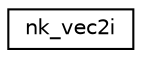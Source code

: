 digraph "Graphical Class Hierarchy"
{
 // LATEX_PDF_SIZE
  edge [fontname="Helvetica",fontsize="10",labelfontname="Helvetica",labelfontsize="10"];
  node [fontname="Helvetica",fontsize="10",shape=record];
  rankdir="LR";
  Node0 [label="nk_vec2i",height=0.2,width=0.4,color="black", fillcolor="white", style="filled",URL="$structnk__vec2i.html",tooltip=" "];
}
